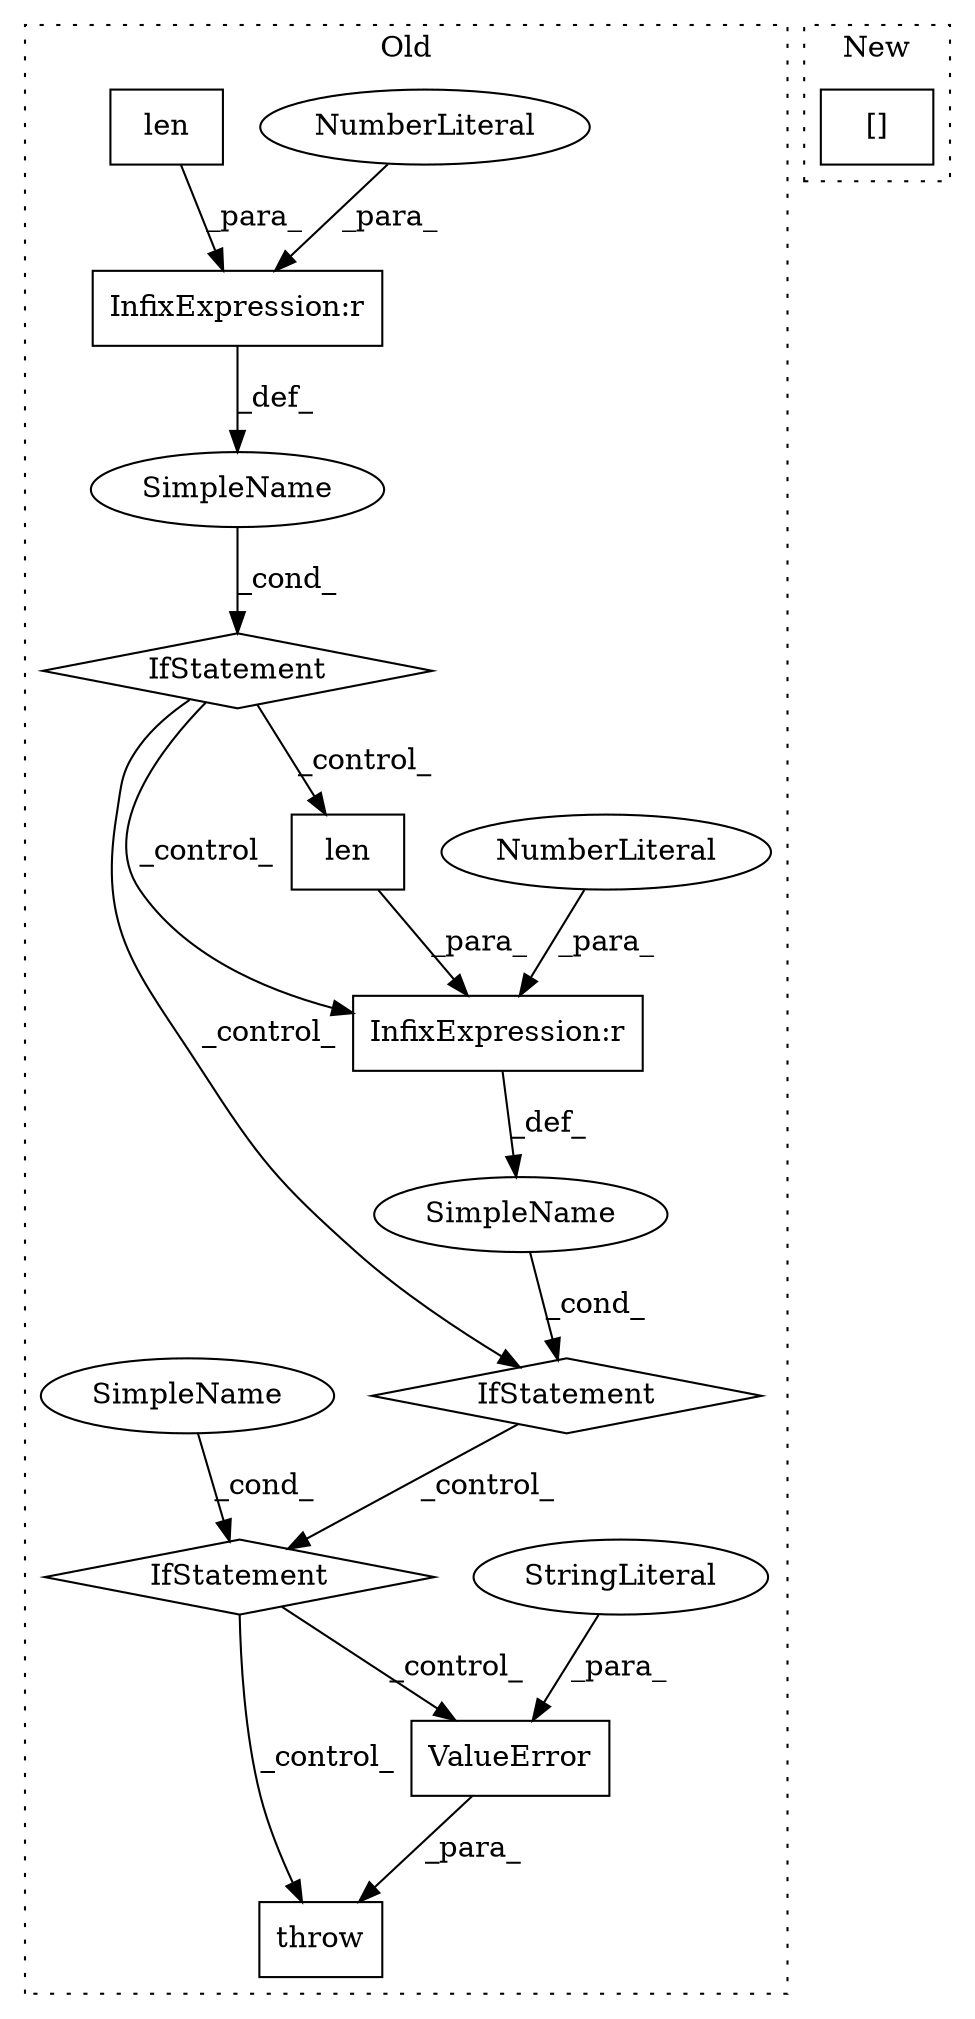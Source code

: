 digraph G {
subgraph cluster0 {
1 [label="throw" a="53" s="42361" l="6" shape="box"];
3 [label="IfStatement" a="25" s="42173,42203" l="4,2" shape="diamond"];
4 [label="SimpleName" a="42" s="" l="" shape="ellipse"];
5 [label="InfixExpression:r" a="27" s="42198" l="4" shape="box"];
6 [label="SimpleName" a="42" s="" l="" shape="ellipse"];
7 [label="IfStatement" a="25" s="42059,42089" l="4,2" shape="diamond"];
8 [label="InfixExpression:r" a="27" s="42084" l="4" shape="box"];
9 [label="ValueError" a="32" s="42367,42443" l="11,1" shape="box"];
10 [label="StringLiteral" a="45" s="42378" l="65" shape="ellipse"];
11 [label="len" a="32" s="42177,42197" l="4,1" shape="box"];
12 [label="IfStatement" a="25" s="42287,42351" l="8,2" shape="diamond"];
13 [label="NumberLiteral" a="34" s="42088" l="1" shape="ellipse"];
14 [label="len" a="32" s="42063,42083" l="4,1" shape="box"];
15 [label="NumberLiteral" a="34" s="42202" l="1" shape="ellipse"];
16 [label="SimpleName" a="42" s="" l="" shape="ellipse"];
label = "Old";
style="dotted";
}
subgraph cluster1 {
2 [label="[]" a="2" s="29737,29747" l="9,1" shape="box"];
label = "New";
style="dotted";
}
3 -> 12 [label="_control_"];
4 -> 3 [label="_cond_"];
5 -> 4 [label="_def_"];
6 -> 7 [label="_cond_"];
7 -> 5 [label="_control_"];
7 -> 11 [label="_control_"];
7 -> 3 [label="_control_"];
8 -> 6 [label="_def_"];
9 -> 1 [label="_para_"];
10 -> 9 [label="_para_"];
11 -> 5 [label="_para_"];
12 -> 1 [label="_control_"];
12 -> 9 [label="_control_"];
13 -> 8 [label="_para_"];
14 -> 8 [label="_para_"];
15 -> 5 [label="_para_"];
16 -> 12 [label="_cond_"];
}